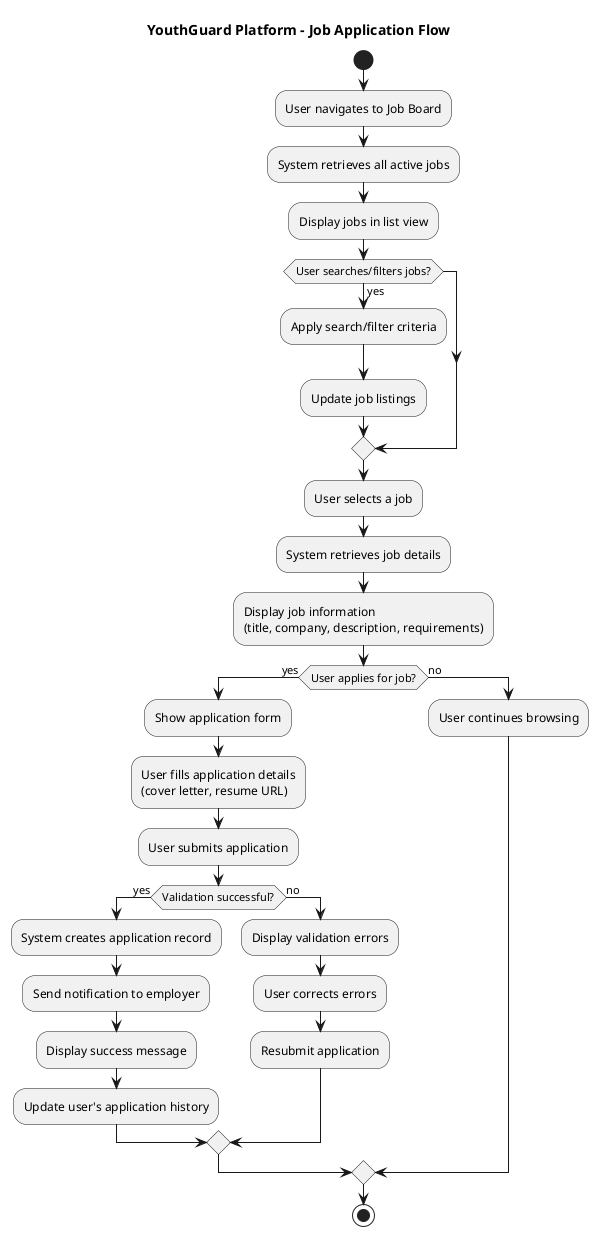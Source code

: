 @startuml
title YouthGuard Platform - Job Application Flow

start
:User navigates to Job Board;
:System retrieves all active jobs;
:Display jobs in list view;

if (User searches/filters jobs?) then (yes)
  :Apply search/filter criteria;
  :Update job listings;
endif

:User selects a job;
:System retrieves job details;
:Display job information\n(title, company, description, requirements);

if (User applies for job?) then (yes)
  :Show application form;
  :User fills application details\n(cover letter, resume URL);
  :User submits application;
  
  if (Validation successful?) then (yes)
    :System creates application record;
    :Send notification to employer;
    :Display success message;
    :Update user's application history;
  else (no)
    :Display validation errors;
    :User corrects errors;
    :Resubmit application;
  endif
else (no)
  :User continues browsing;
endif

stop
@enduml
```
@startuml YouthGuard_Activity_JobApplication
!theme plain
title YouthGuard MVP - Job Application Process Activity Diagram

|Youth|
start
:Login to App;
:Navigate to Job Board;
:Browse Available Jobs;
:Apply Filters|
note right
  - Location
  - Salary Range
  - Job Type
  - Required Skills
end note

|System|
:Filter Jobs Based on Criteria;
:Display Matched Jobs;
:Rank by Relevance;

|Youth|
:Review Job Listings;
:Select Job of Interest;

|System|
:Display Job Details;
:Show Company Information;
:Display Requirements;
:Check User Profile Match;

|Youth|
if (Interested in Job?) then (yes)
  :Click "Apply Now";
  
  |System|
  :Check Existing Application;
  if (Already Applied?) then (yes)
    :Display "Already Applied";
    stop
  else (no)
    :Open Application Form;
    :Pre-fill from Profile;
    
    |Youth|
    :Review Pre-filled Data;
    :Upload Resume;
    :Write Cover Letter;
    :Add Portfolio Links;
    :Submit Application;
    
    |System|
    :Validate Application;
    if (All Required Fields?) then (yes)
      :Save Application;
      :Update Job Statistics;
      :Notify Employer;
      :Send Confirmation to Youth;
      
      |Employer|
      :Receive Application Notification;
      :Review Application;
      if (Interested in Candidate?) then (yes)
        :Change Status to "Under Review";
        :Schedule Interview;
        
        |System|
        :Notify Youth of Status Change;
        :Send Interview Details;
        
        |Youth|
        :Receive Interview Invitation;
        :Confirm Attendance;
        
        |System|
        :Update Calendar;
        :Send Reminders;
        
        |Employer|
        :Conduct Interview;
        if (Candidate Suitable?) then (yes)
          :Make Job Offer;
          
          |System|
          :Update Status to "Offered";
          :Notify Youth;
          
          |Youth|
          :Review Job Offer;
          if (Accept Offer?) then (yes)
            :Accept Job Offer;
            
            |System|
            :Update Status to "Hired";
            :Close Job Posting;
            :Update User Statistics;
            :Send Success Notifications;
            stop
          else (no)
            :Decline Job Offer;
            
            |System|
            :Update Status to "Declined";
            :Notify Employer;
            stop
          endif
        else (no)
          :Reject Candidate;
          
          |System|
          :Update Status to "Rejected";
          :Send Feedback to Youth;
          :Suggest Skill Improvements;
          stop
        endif
      else (no)
        :Reject Application;
        
        |System|
        :Update Status to "Not Selected";
        :Send Notification to Youth;
        :Provide Feedback;
        stop
      endif
    else (no)
      :Display Validation Errors;
      stop
    endif
  endif
else (no)
  :Continue Browsing;
  stop
endif

@enduml